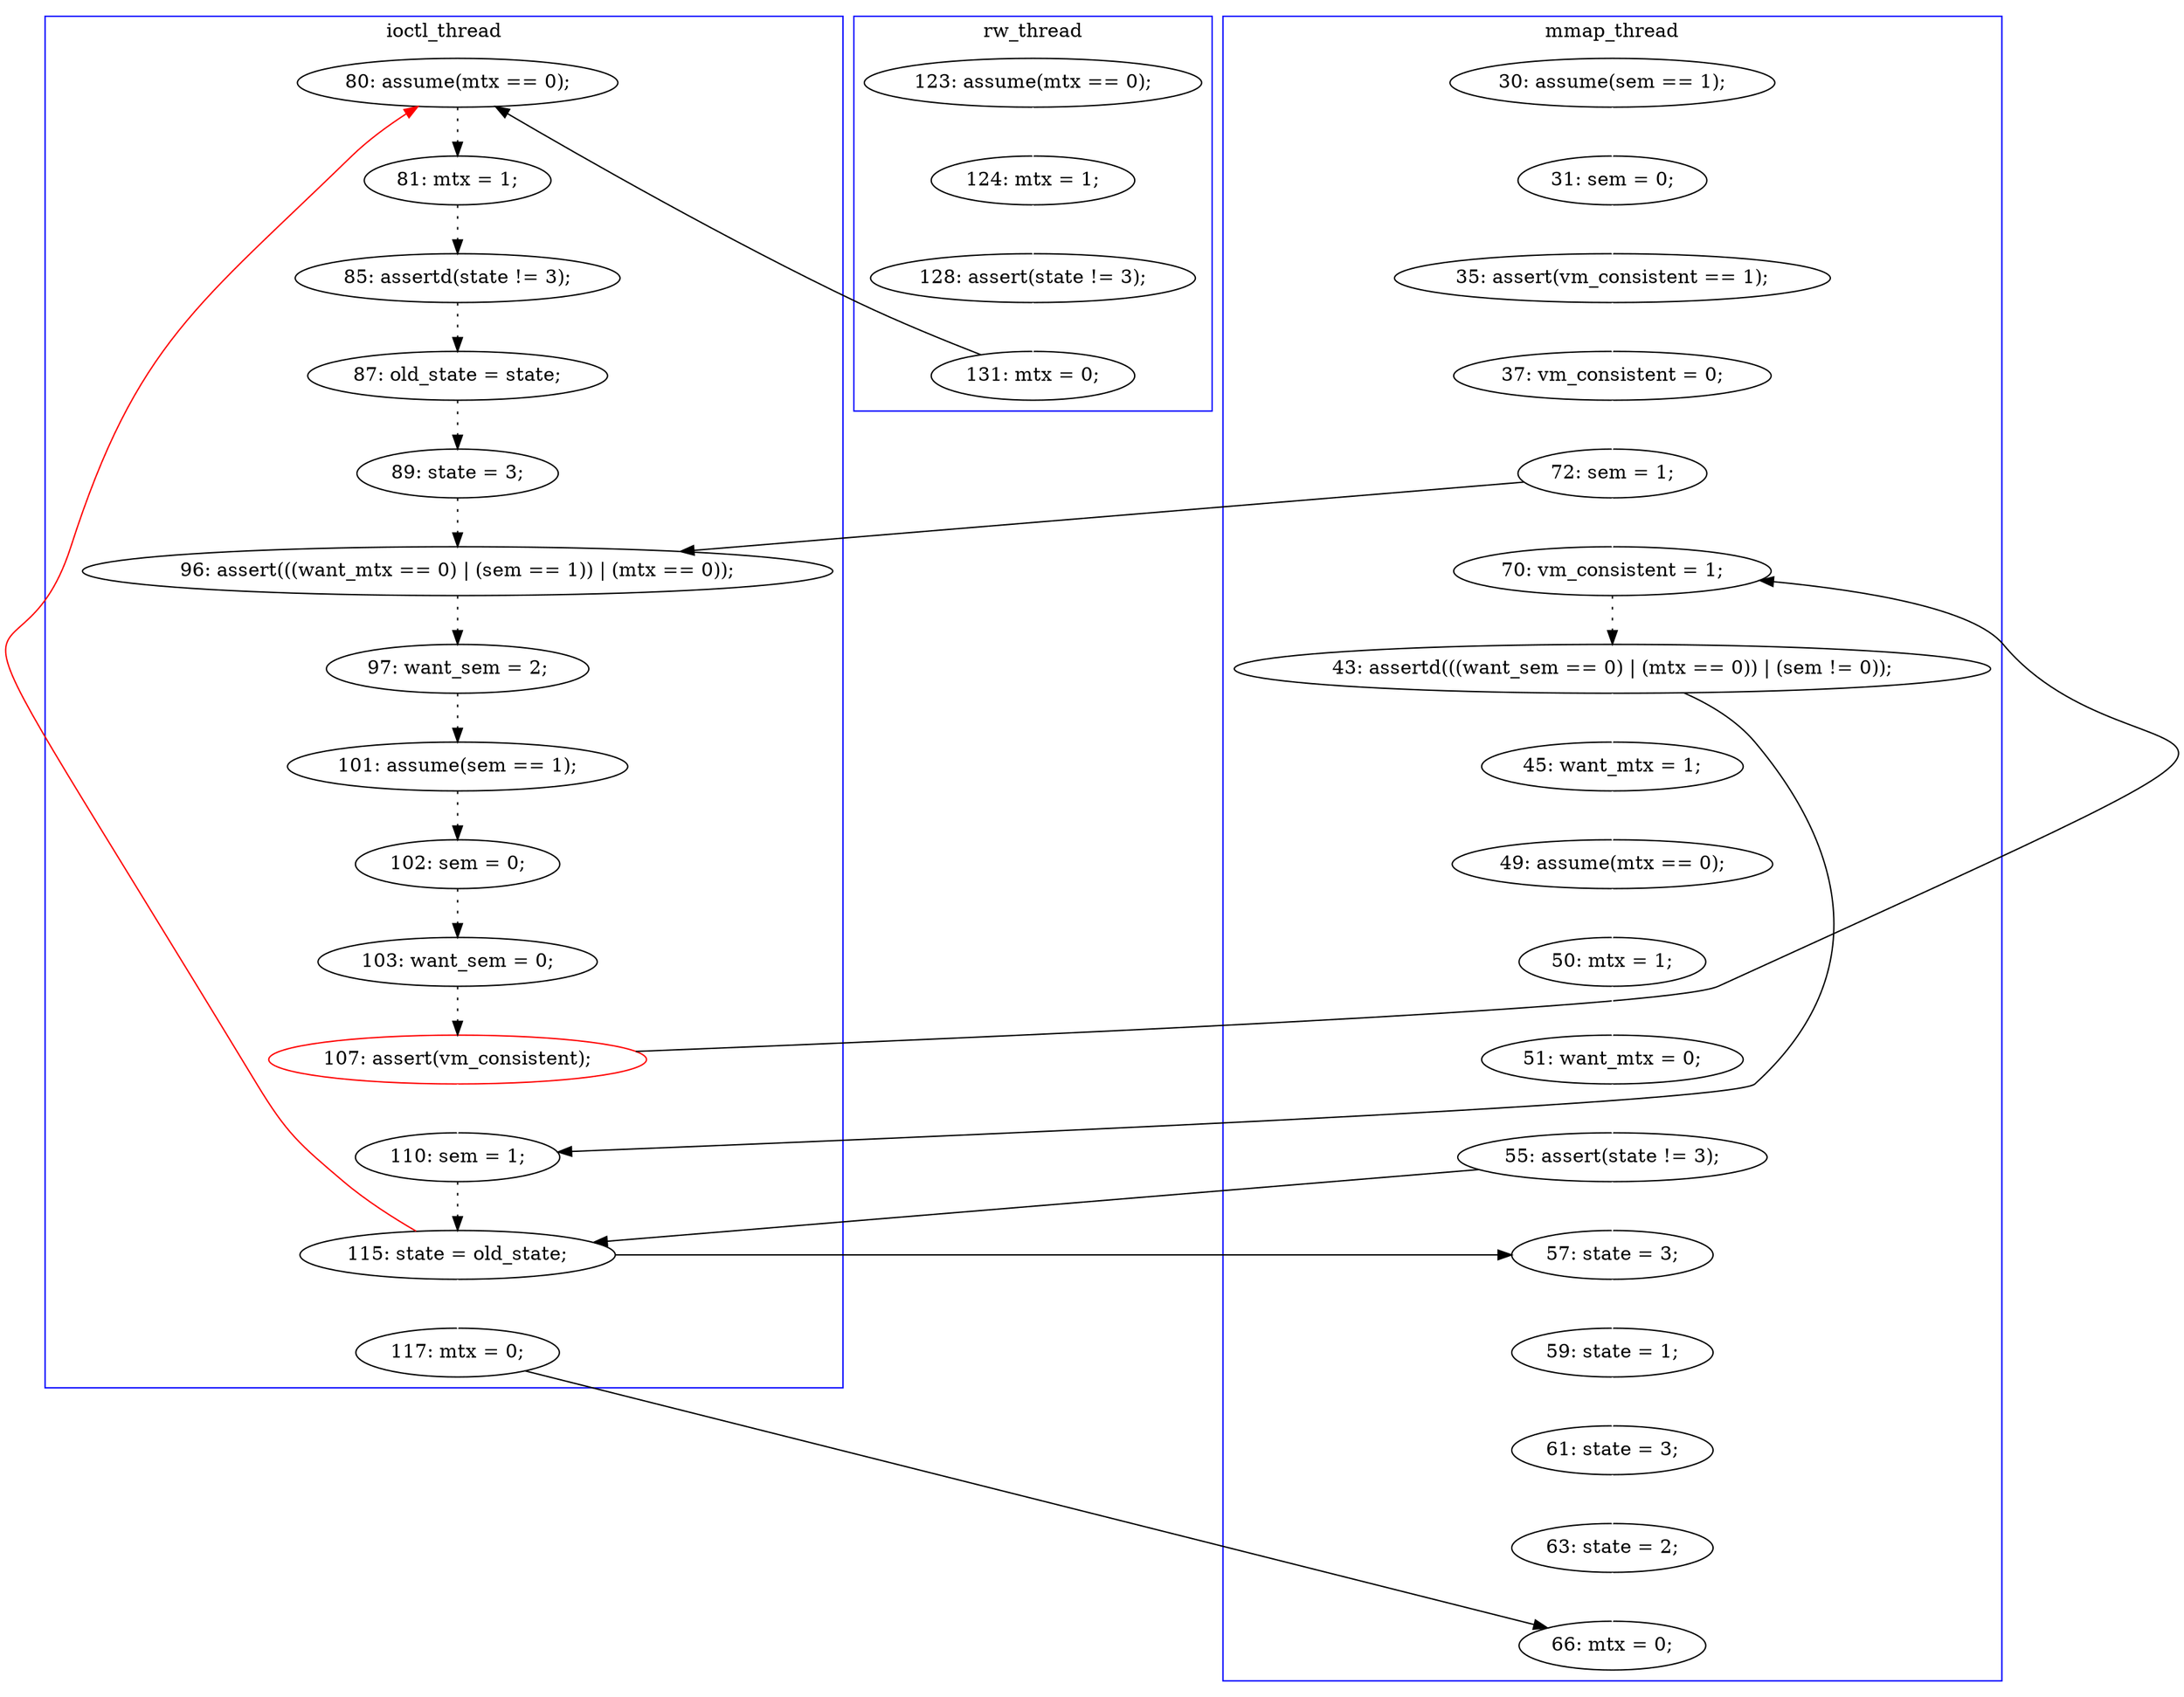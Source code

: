 digraph Counterexample {
	43 -> 46 [color = white, style = solid]
	44 -> 46 [color = black, style = solid, constraint = false]
	34 -> 35 [color = black, style = dotted]
	41 -> 43 [color = white, style = solid]
	23 -> 25 [color = black, style = dotted]
	19 -> 20 [color = white, style = solid]
	22 -> 23 [color = black, style = dotted]
	42 -> 44 [color = black, style = dotted]
	25 -> 26 [color = black, style = dotted]
	33 -> 34 [color = black, style = dotted]
	40 -> 41 [color = white, style = solid]
	35 -> 36 [color = black, style = solid, constraint = false]
	35 -> 42 [color = white, style = solid]
	37 -> 42 [color = black, style = solid, constraint = false]
	30 -> 31 [color = black, style = dotted]
	31 -> 32 [color = black, style = dotted]
	26 -> 28 [color = black, style = dotted]
	18 -> 21 [color = white, style = solid]
	13 -> 14 [color = white, style = solid]
	37 -> 38 [color = white, style = solid]
	38 -> 39 [color = white, style = solid]
	46 -> 47 [color = white, style = solid]
	28 -> 30 [color = black, style = dotted]
	47 -> 49 [color = white, style = solid]
	36 -> 37 [color = black, style = dotted]
	14 -> 18 [color = white, style = solid]
	16 -> 19 [color = white, style = solid]
	24 -> 30 [color = black, style = solid, constraint = false]
	50 -> 51 [color = white, style = solid]
	44 -> 22 [color = red, style = solid, constraint = false]
	21 -> 24 [color = white, style = solid]
	15 -> 16 [color = white, style = solid]
	24 -> 36 [color = white, style = solid]
	32 -> 33 [color = black, style = dotted]
	39 -> 40 [color = white, style = solid]
	20 -> 22 [color = black, style = solid, constraint = false]
	43 -> 44 [color = black, style = solid, constraint = false]
	45 -> 51 [color = black, style = solid, constraint = false]
	44 -> 45 [color = white, style = solid]
	49 -> 50 [color = white, style = solid]
	subgraph cluster3 {
		label = rw_thread
		color = blue
		16  [label = "124: mtx = 1;"]
		19  [label = "128: assert(state != 3);"]
		15  [label = "123: assume(mtx == 0);"]
		20  [label = "131: mtx = 0;"]
	}
	subgraph cluster1 {
		label = mmap_thread
		color = blue
		40  [label = "50: mtx = 1;"]
		46  [label = "57: state = 3;"]
		13  [label = "30: assume(sem == 1);"]
		37  [label = "43: assertd(((want_sem == 0) | (mtx == 0)) | (sem != 0));"]
		14  [label = "31: sem = 0;"]
		51  [label = "66: mtx = 0;"]
		38  [label = "45: want_mtx = 1;"]
		49  [label = "61: state = 3;"]
		47  [label = "59: state = 1;"]
		41  [label = "51: want_mtx = 0;"]
		36  [label = "70: vm_consistent = 1;"]
		39  [label = "49: assume(mtx == 0);"]
		24  [label = "72: sem = 1;"]
		50  [label = "63: state = 2;"]
		43  [label = "55: assert(state != 3);"]
		21  [label = "37: vm_consistent = 0;"]
		18  [label = "35: assert(vm_consistent == 1);"]
	}
	subgraph cluster2 {
		label = ioctl_thread
		color = blue
		35  [label = "107: assert(vm_consistent);", color = red]
		34  [label = "103: want_sem = 0;"]
		30  [label = "96: assert(((want_mtx == 0) | (sem == 1)) | (mtx == 0));"]
		25  [label = "85: assertd(state != 3);"]
		44  [label = "115: state = old_state;"]
		26  [label = "87: old_state = state;"]
		45  [label = "117: mtx = 0;"]
		31  [label = "97: want_sem = 2;"]
		32  [label = "101: assume(sem == 1);"]
		33  [label = "102: sem = 0;"]
		42  [label = "110: sem = 1;"]
		28  [label = "89: state = 3;"]
		22  [label = "80: assume(mtx == 0);"]
		23  [label = "81: mtx = 1;"]
	}
}